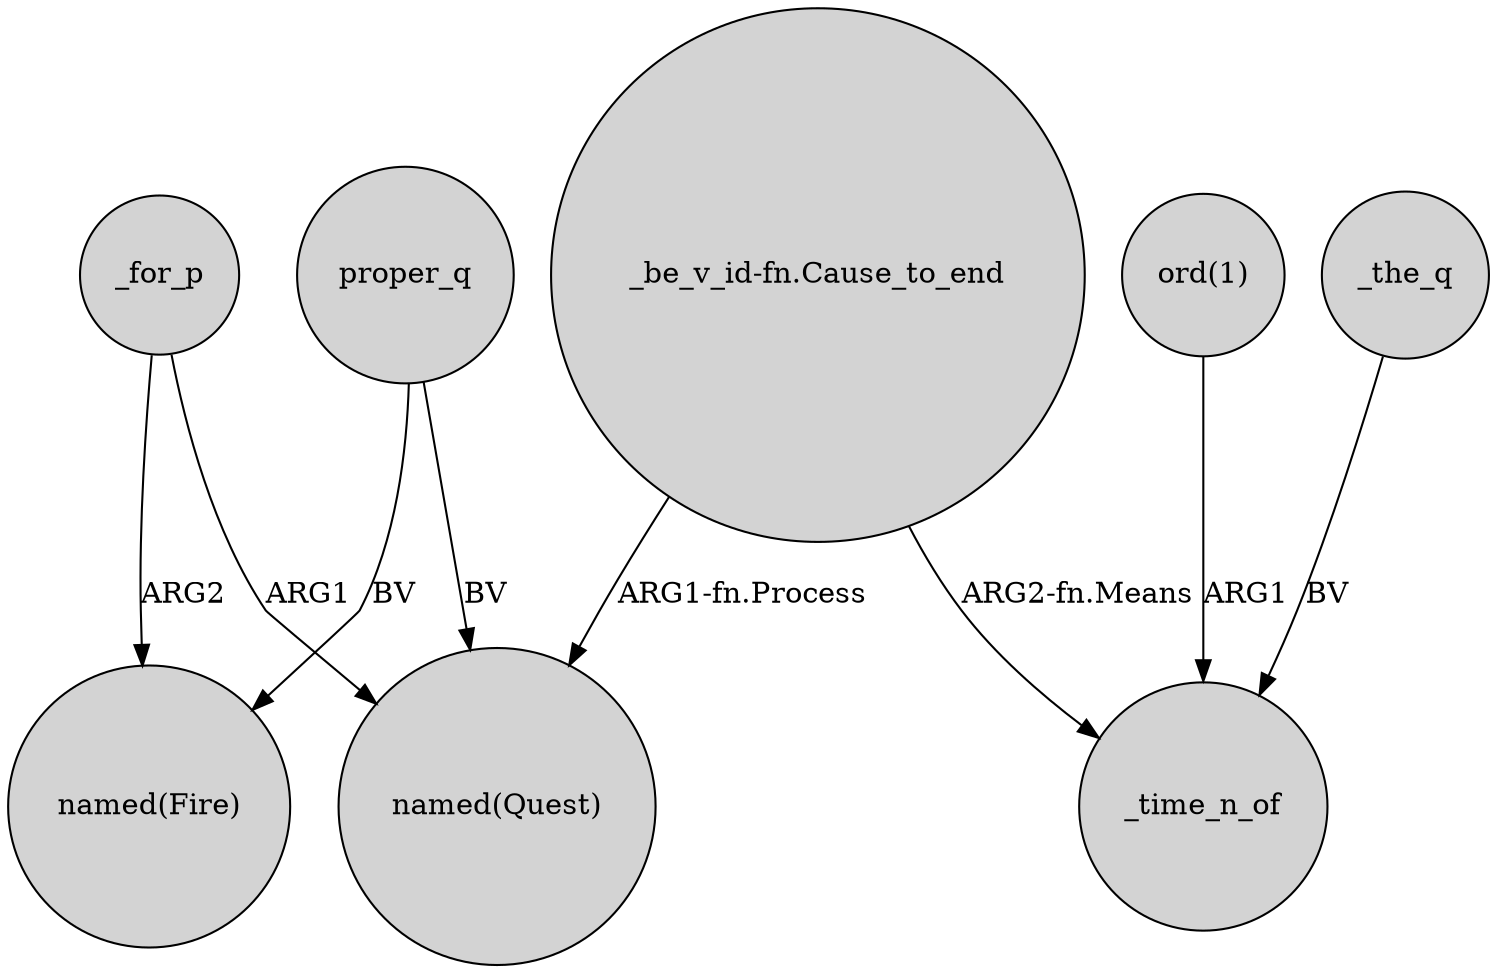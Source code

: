 digraph {
	node [shape=circle style=filled]
	proper_q -> "named(Quest)" [label=BV]
	proper_q -> "named(Fire)" [label=BV]
	_the_q -> _time_n_of [label=BV]
	"ord(1)" -> _time_n_of [label=ARG1]
	_for_p -> "named(Fire)" [label=ARG2]
	"_be_v_id-fn.Cause_to_end" -> _time_n_of [label="ARG2-fn.Means"]
	_for_p -> "named(Quest)" [label=ARG1]
	"_be_v_id-fn.Cause_to_end" -> "named(Quest)" [label="ARG1-fn.Process"]
}
